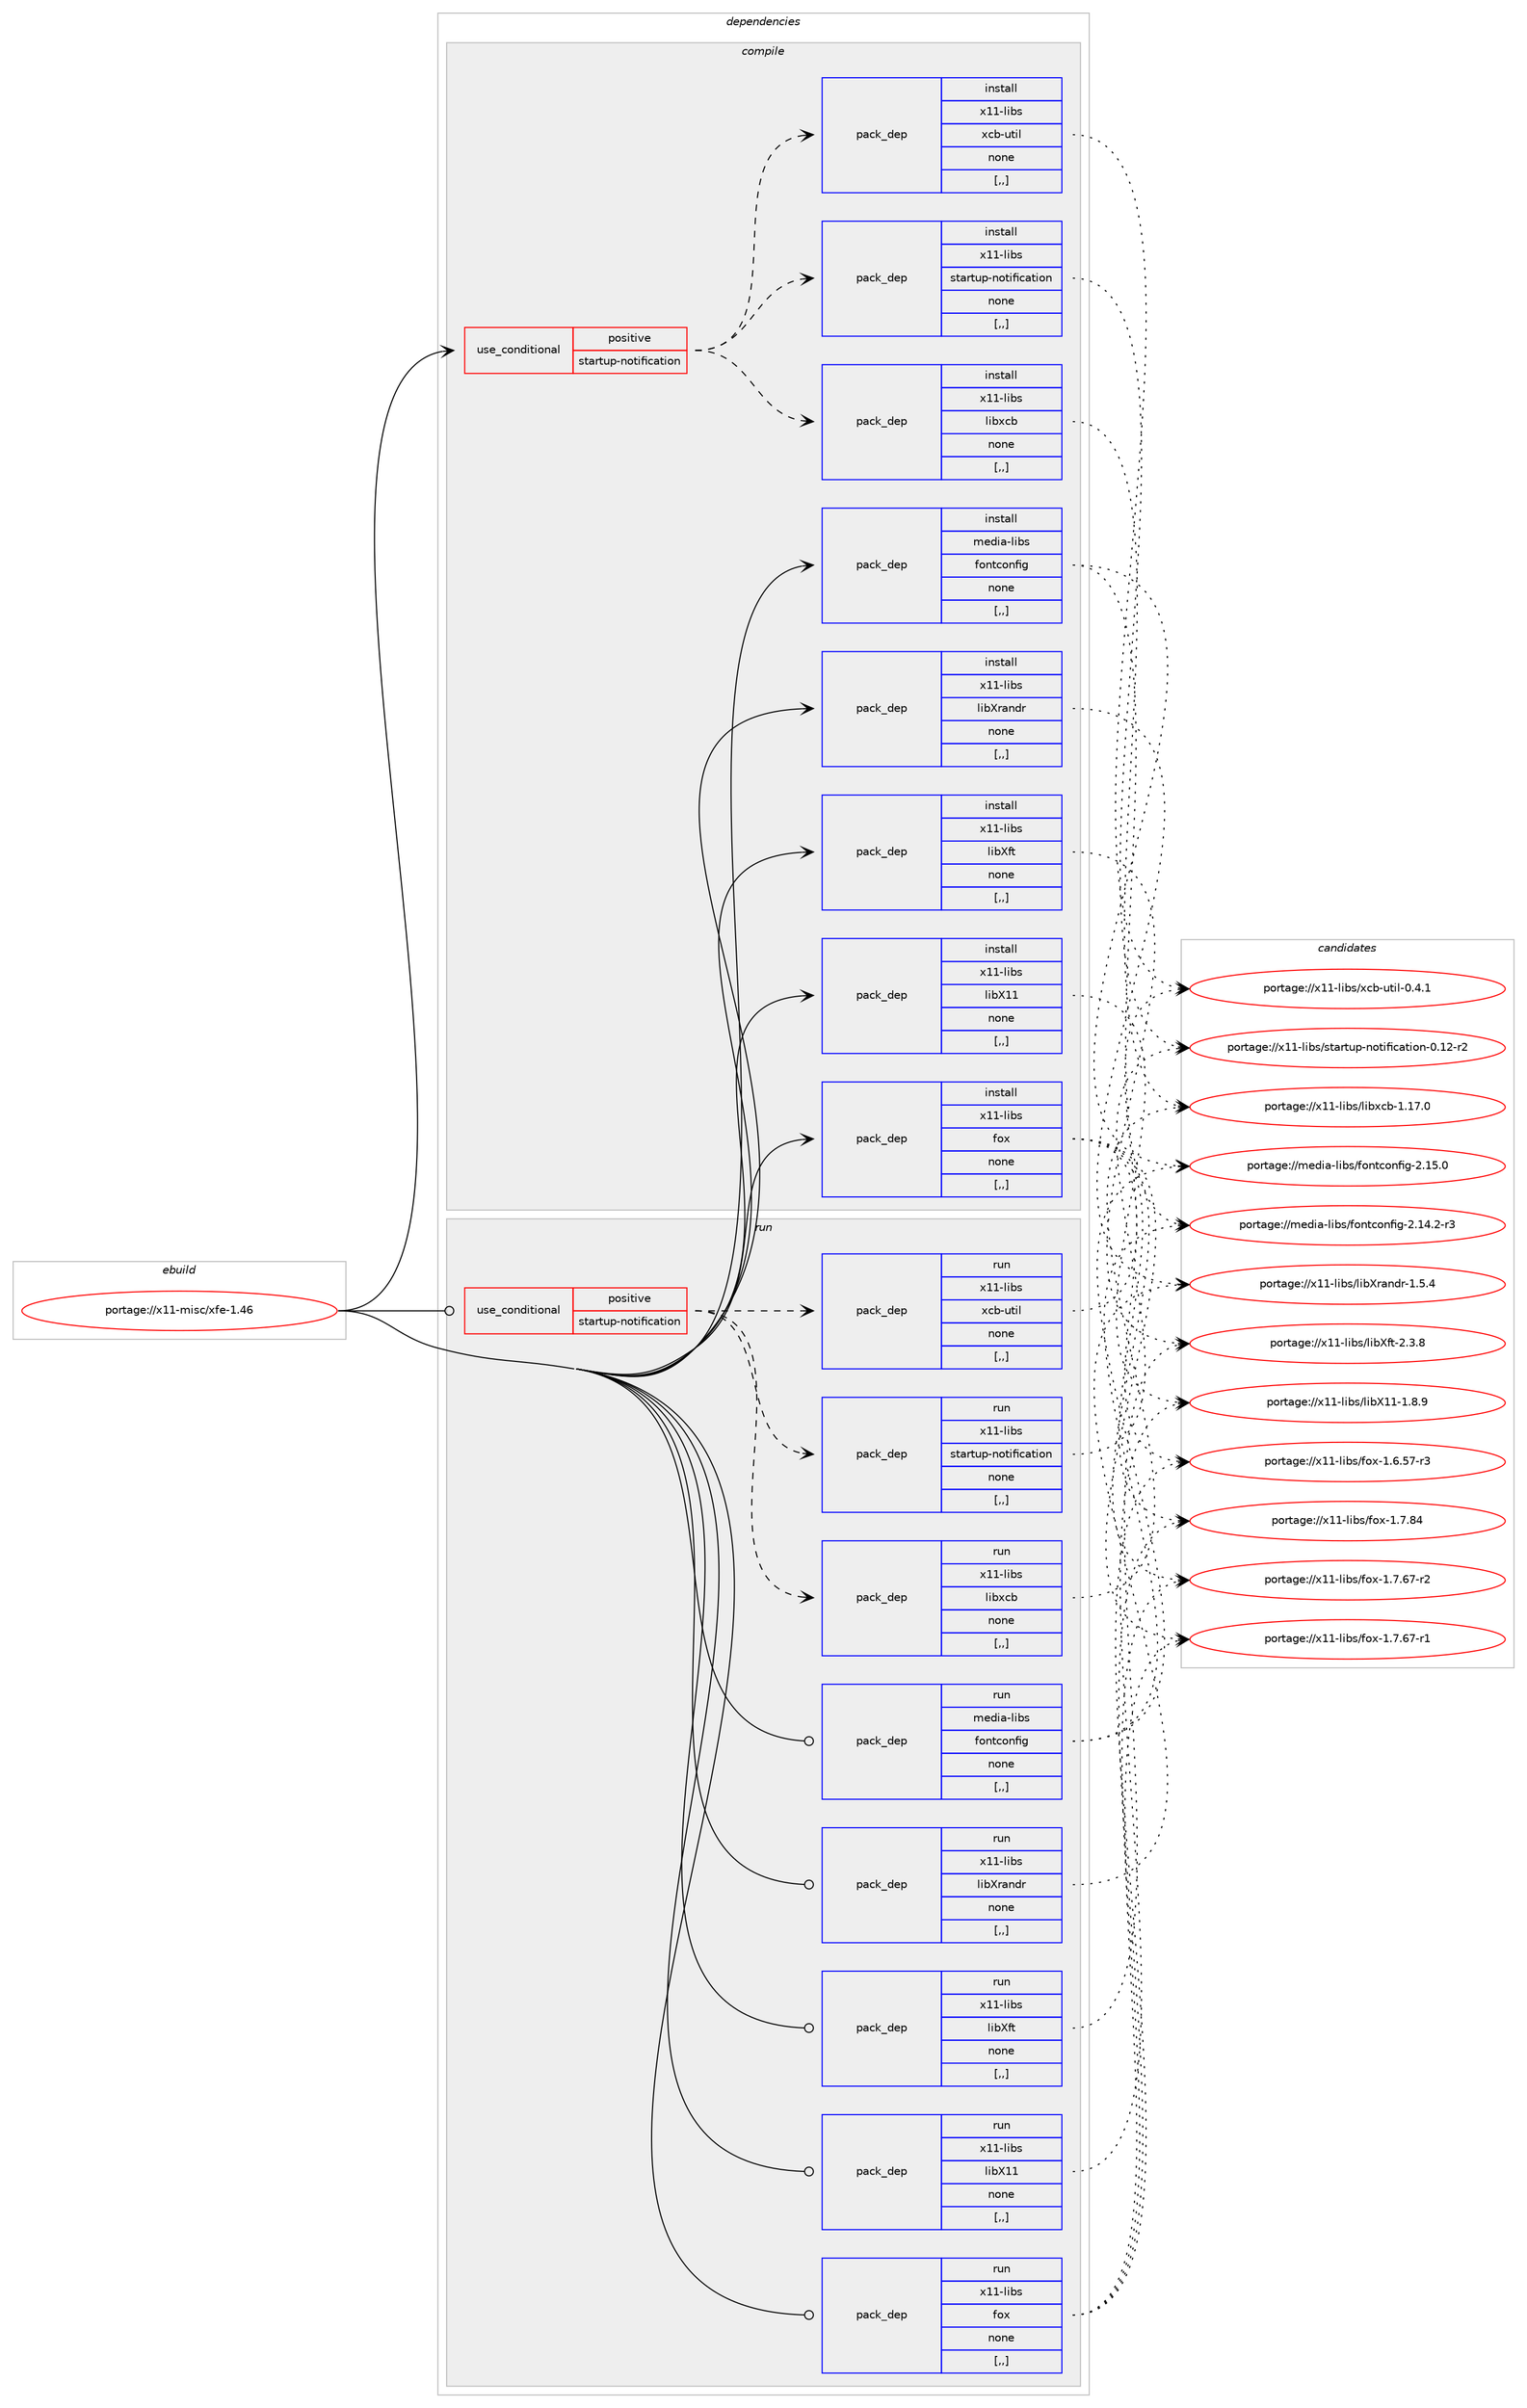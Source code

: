 digraph prolog {

# *************
# Graph options
# *************

newrank=true;
concentrate=true;
compound=true;
graph [rankdir=LR,fontname=Helvetica,fontsize=10,ranksep=1.5];#, ranksep=2.5, nodesep=0.2];
edge  [arrowhead=vee];
node  [fontname=Helvetica,fontsize=10];

# **********
# The ebuild
# **********

subgraph cluster_leftcol {
color=gray;
rank=same;
label=<<i>ebuild</i>>;
id [label="portage://x11-misc/xfe-1.46", color=red, width=4, href="../x11-misc/xfe-1.46.svg"];
}

# ****************
# The dependencies
# ****************

subgraph cluster_midcol {
color=gray;
label=<<i>dependencies</i>>;
subgraph cluster_compile {
fillcolor="#eeeeee";
style=filled;
label=<<i>compile</i>>;
subgraph cond122179 {
dependency461241 [label=<<TABLE BORDER="0" CELLBORDER="1" CELLSPACING="0" CELLPADDING="4"><TR><TD ROWSPAN="3" CELLPADDING="10">use_conditional</TD></TR><TR><TD>positive</TD></TR><TR><TD>startup-notification</TD></TR></TABLE>>, shape=none, color=red];
subgraph pack335683 {
dependency461242 [label=<<TABLE BORDER="0" CELLBORDER="1" CELLSPACING="0" CELLPADDING="4" WIDTH="220"><TR><TD ROWSPAN="6" CELLPADDING="30">pack_dep</TD></TR><TR><TD WIDTH="110">install</TD></TR><TR><TD>x11-libs</TD></TR><TR><TD>libxcb</TD></TR><TR><TD>none</TD></TR><TR><TD>[,,]</TD></TR></TABLE>>, shape=none, color=blue];
}
dependency461241:e -> dependency461242:w [weight=20,style="dashed",arrowhead="vee"];
subgraph pack335684 {
dependency461243 [label=<<TABLE BORDER="0" CELLBORDER="1" CELLSPACING="0" CELLPADDING="4" WIDTH="220"><TR><TD ROWSPAN="6" CELLPADDING="30">pack_dep</TD></TR><TR><TD WIDTH="110">install</TD></TR><TR><TD>x11-libs</TD></TR><TR><TD>startup-notification</TD></TR><TR><TD>none</TD></TR><TR><TD>[,,]</TD></TR></TABLE>>, shape=none, color=blue];
}
dependency461241:e -> dependency461243:w [weight=20,style="dashed",arrowhead="vee"];
subgraph pack335685 {
dependency461244 [label=<<TABLE BORDER="0" CELLBORDER="1" CELLSPACING="0" CELLPADDING="4" WIDTH="220"><TR><TD ROWSPAN="6" CELLPADDING="30">pack_dep</TD></TR><TR><TD WIDTH="110">install</TD></TR><TR><TD>x11-libs</TD></TR><TR><TD>xcb-util</TD></TR><TR><TD>none</TD></TR><TR><TD>[,,]</TD></TR></TABLE>>, shape=none, color=blue];
}
dependency461241:e -> dependency461244:w [weight=20,style="dashed",arrowhead="vee"];
}
id:e -> dependency461241:w [weight=20,style="solid",arrowhead="vee"];
subgraph pack335686 {
dependency461245 [label=<<TABLE BORDER="0" CELLBORDER="1" CELLSPACING="0" CELLPADDING="4" WIDTH="220"><TR><TD ROWSPAN="6" CELLPADDING="30">pack_dep</TD></TR><TR><TD WIDTH="110">install</TD></TR><TR><TD>media-libs</TD></TR><TR><TD>fontconfig</TD></TR><TR><TD>none</TD></TR><TR><TD>[,,]</TD></TR></TABLE>>, shape=none, color=blue];
}
id:e -> dependency461245:w [weight=20,style="solid",arrowhead="vee"];
subgraph pack335687 {
dependency461246 [label=<<TABLE BORDER="0" CELLBORDER="1" CELLSPACING="0" CELLPADDING="4" WIDTH="220"><TR><TD ROWSPAN="6" CELLPADDING="30">pack_dep</TD></TR><TR><TD WIDTH="110">install</TD></TR><TR><TD>x11-libs</TD></TR><TR><TD>fox</TD></TR><TR><TD>none</TD></TR><TR><TD>[,,]</TD></TR></TABLE>>, shape=none, color=blue];
}
id:e -> dependency461246:w [weight=20,style="solid",arrowhead="vee"];
subgraph pack335688 {
dependency461247 [label=<<TABLE BORDER="0" CELLBORDER="1" CELLSPACING="0" CELLPADDING="4" WIDTH="220"><TR><TD ROWSPAN="6" CELLPADDING="30">pack_dep</TD></TR><TR><TD WIDTH="110">install</TD></TR><TR><TD>x11-libs</TD></TR><TR><TD>libX11</TD></TR><TR><TD>none</TD></TR><TR><TD>[,,]</TD></TR></TABLE>>, shape=none, color=blue];
}
id:e -> dependency461247:w [weight=20,style="solid",arrowhead="vee"];
subgraph pack335689 {
dependency461248 [label=<<TABLE BORDER="0" CELLBORDER="1" CELLSPACING="0" CELLPADDING="4" WIDTH="220"><TR><TD ROWSPAN="6" CELLPADDING="30">pack_dep</TD></TR><TR><TD WIDTH="110">install</TD></TR><TR><TD>x11-libs</TD></TR><TR><TD>libXft</TD></TR><TR><TD>none</TD></TR><TR><TD>[,,]</TD></TR></TABLE>>, shape=none, color=blue];
}
id:e -> dependency461248:w [weight=20,style="solid",arrowhead="vee"];
subgraph pack335690 {
dependency461249 [label=<<TABLE BORDER="0" CELLBORDER="1" CELLSPACING="0" CELLPADDING="4" WIDTH="220"><TR><TD ROWSPAN="6" CELLPADDING="30">pack_dep</TD></TR><TR><TD WIDTH="110">install</TD></TR><TR><TD>x11-libs</TD></TR><TR><TD>libXrandr</TD></TR><TR><TD>none</TD></TR><TR><TD>[,,]</TD></TR></TABLE>>, shape=none, color=blue];
}
id:e -> dependency461249:w [weight=20,style="solid",arrowhead="vee"];
}
subgraph cluster_compileandrun {
fillcolor="#eeeeee";
style=filled;
label=<<i>compile and run</i>>;
}
subgraph cluster_run {
fillcolor="#eeeeee";
style=filled;
label=<<i>run</i>>;
subgraph cond122180 {
dependency461250 [label=<<TABLE BORDER="0" CELLBORDER="1" CELLSPACING="0" CELLPADDING="4"><TR><TD ROWSPAN="3" CELLPADDING="10">use_conditional</TD></TR><TR><TD>positive</TD></TR><TR><TD>startup-notification</TD></TR></TABLE>>, shape=none, color=red];
subgraph pack335691 {
dependency461251 [label=<<TABLE BORDER="0" CELLBORDER="1" CELLSPACING="0" CELLPADDING="4" WIDTH="220"><TR><TD ROWSPAN="6" CELLPADDING="30">pack_dep</TD></TR><TR><TD WIDTH="110">run</TD></TR><TR><TD>x11-libs</TD></TR><TR><TD>libxcb</TD></TR><TR><TD>none</TD></TR><TR><TD>[,,]</TD></TR></TABLE>>, shape=none, color=blue];
}
dependency461250:e -> dependency461251:w [weight=20,style="dashed",arrowhead="vee"];
subgraph pack335692 {
dependency461252 [label=<<TABLE BORDER="0" CELLBORDER="1" CELLSPACING="0" CELLPADDING="4" WIDTH="220"><TR><TD ROWSPAN="6" CELLPADDING="30">pack_dep</TD></TR><TR><TD WIDTH="110">run</TD></TR><TR><TD>x11-libs</TD></TR><TR><TD>startup-notification</TD></TR><TR><TD>none</TD></TR><TR><TD>[,,]</TD></TR></TABLE>>, shape=none, color=blue];
}
dependency461250:e -> dependency461252:w [weight=20,style="dashed",arrowhead="vee"];
subgraph pack335693 {
dependency461253 [label=<<TABLE BORDER="0" CELLBORDER="1" CELLSPACING="0" CELLPADDING="4" WIDTH="220"><TR><TD ROWSPAN="6" CELLPADDING="30">pack_dep</TD></TR><TR><TD WIDTH="110">run</TD></TR><TR><TD>x11-libs</TD></TR><TR><TD>xcb-util</TD></TR><TR><TD>none</TD></TR><TR><TD>[,,]</TD></TR></TABLE>>, shape=none, color=blue];
}
dependency461250:e -> dependency461253:w [weight=20,style="dashed",arrowhead="vee"];
}
id:e -> dependency461250:w [weight=20,style="solid",arrowhead="odot"];
subgraph pack335694 {
dependency461254 [label=<<TABLE BORDER="0" CELLBORDER="1" CELLSPACING="0" CELLPADDING="4" WIDTH="220"><TR><TD ROWSPAN="6" CELLPADDING="30">pack_dep</TD></TR><TR><TD WIDTH="110">run</TD></TR><TR><TD>media-libs</TD></TR><TR><TD>fontconfig</TD></TR><TR><TD>none</TD></TR><TR><TD>[,,]</TD></TR></TABLE>>, shape=none, color=blue];
}
id:e -> dependency461254:w [weight=20,style="solid",arrowhead="odot"];
subgraph pack335695 {
dependency461255 [label=<<TABLE BORDER="0" CELLBORDER="1" CELLSPACING="0" CELLPADDING="4" WIDTH="220"><TR><TD ROWSPAN="6" CELLPADDING="30">pack_dep</TD></TR><TR><TD WIDTH="110">run</TD></TR><TR><TD>x11-libs</TD></TR><TR><TD>fox</TD></TR><TR><TD>none</TD></TR><TR><TD>[,,]</TD></TR></TABLE>>, shape=none, color=blue];
}
id:e -> dependency461255:w [weight=20,style="solid",arrowhead="odot"];
subgraph pack335696 {
dependency461256 [label=<<TABLE BORDER="0" CELLBORDER="1" CELLSPACING="0" CELLPADDING="4" WIDTH="220"><TR><TD ROWSPAN="6" CELLPADDING="30">pack_dep</TD></TR><TR><TD WIDTH="110">run</TD></TR><TR><TD>x11-libs</TD></TR><TR><TD>libX11</TD></TR><TR><TD>none</TD></TR><TR><TD>[,,]</TD></TR></TABLE>>, shape=none, color=blue];
}
id:e -> dependency461256:w [weight=20,style="solid",arrowhead="odot"];
subgraph pack335697 {
dependency461257 [label=<<TABLE BORDER="0" CELLBORDER="1" CELLSPACING="0" CELLPADDING="4" WIDTH="220"><TR><TD ROWSPAN="6" CELLPADDING="30">pack_dep</TD></TR><TR><TD WIDTH="110">run</TD></TR><TR><TD>x11-libs</TD></TR><TR><TD>libXft</TD></TR><TR><TD>none</TD></TR><TR><TD>[,,]</TD></TR></TABLE>>, shape=none, color=blue];
}
id:e -> dependency461257:w [weight=20,style="solid",arrowhead="odot"];
subgraph pack335698 {
dependency461258 [label=<<TABLE BORDER="0" CELLBORDER="1" CELLSPACING="0" CELLPADDING="4" WIDTH="220"><TR><TD ROWSPAN="6" CELLPADDING="30">pack_dep</TD></TR><TR><TD WIDTH="110">run</TD></TR><TR><TD>x11-libs</TD></TR><TR><TD>libXrandr</TD></TR><TR><TD>none</TD></TR><TR><TD>[,,]</TD></TR></TABLE>>, shape=none, color=blue];
}
id:e -> dependency461258:w [weight=20,style="solid",arrowhead="odot"];
}
}

# **************
# The candidates
# **************

subgraph cluster_choices {
rank=same;
color=gray;
label=<<i>candidates</i>>;

subgraph choice335683 {
color=black;
nodesep=1;
choice120494945108105981154710810598120999845494649554648 [label="portage://x11-libs/libxcb-1.17.0", color=red, width=4,href="../x11-libs/libxcb-1.17.0.svg"];
dependency461242:e -> choice120494945108105981154710810598120999845494649554648:w [style=dotted,weight="100"];
}
subgraph choice335684 {
color=black;
nodesep=1;
choice12049494510810598115471151169711411611711245110111116105102105999711610511111045484649504511450 [label="portage://x11-libs/startup-notification-0.12-r2", color=red, width=4,href="../x11-libs/startup-notification-0.12-r2.svg"];
dependency461243:e -> choice12049494510810598115471151169711411611711245110111116105102105999711610511111045484649504511450:w [style=dotted,weight="100"];
}
subgraph choice335685 {
color=black;
nodesep=1;
choice1204949451081059811547120999845117116105108454846524649 [label="portage://x11-libs/xcb-util-0.4.1", color=red, width=4,href="../x11-libs/xcb-util-0.4.1.svg"];
dependency461244:e -> choice1204949451081059811547120999845117116105108454846524649:w [style=dotted,weight="100"];
}
subgraph choice335686 {
color=black;
nodesep=1;
choice109101100105974510810598115471021111101169911111010210510345504649534648 [label="portage://media-libs/fontconfig-2.15.0", color=red, width=4,href="../media-libs/fontconfig-2.15.0.svg"];
choice1091011001059745108105981154710211111011699111110102105103455046495246504511451 [label="portage://media-libs/fontconfig-2.14.2-r3", color=red, width=4,href="../media-libs/fontconfig-2.14.2-r3.svg"];
dependency461245:e -> choice109101100105974510810598115471021111101169911111010210510345504649534648:w [style=dotted,weight="100"];
dependency461245:e -> choice1091011001059745108105981154710211111011699111110102105103455046495246504511451:w [style=dotted,weight="100"];
}
subgraph choice335687 {
color=black;
nodesep=1;
choice120494945108105981154710211112045494655465652 [label="portage://x11-libs/fox-1.7.84", color=red, width=4,href="../x11-libs/fox-1.7.84.svg"];
choice1204949451081059811547102111120454946554654554511450 [label="portage://x11-libs/fox-1.7.67-r2", color=red, width=4,href="../x11-libs/fox-1.7.67-r2.svg"];
choice1204949451081059811547102111120454946554654554511449 [label="portage://x11-libs/fox-1.7.67-r1", color=red, width=4,href="../x11-libs/fox-1.7.67-r1.svg"];
choice1204949451081059811547102111120454946544653554511451 [label="portage://x11-libs/fox-1.6.57-r3", color=red, width=4,href="../x11-libs/fox-1.6.57-r3.svg"];
dependency461246:e -> choice120494945108105981154710211112045494655465652:w [style=dotted,weight="100"];
dependency461246:e -> choice1204949451081059811547102111120454946554654554511450:w [style=dotted,weight="100"];
dependency461246:e -> choice1204949451081059811547102111120454946554654554511449:w [style=dotted,weight="100"];
dependency461246:e -> choice1204949451081059811547102111120454946544653554511451:w [style=dotted,weight="100"];
}
subgraph choice335688 {
color=black;
nodesep=1;
choice120494945108105981154710810598884949454946564657 [label="portage://x11-libs/libX11-1.8.9", color=red, width=4,href="../x11-libs/libX11-1.8.9.svg"];
dependency461247:e -> choice120494945108105981154710810598884949454946564657:w [style=dotted,weight="100"];
}
subgraph choice335689 {
color=black;
nodesep=1;
choice12049494510810598115471081059888102116455046514656 [label="portage://x11-libs/libXft-2.3.8", color=red, width=4,href="../x11-libs/libXft-2.3.8.svg"];
dependency461248:e -> choice12049494510810598115471081059888102116455046514656:w [style=dotted,weight="100"];
}
subgraph choice335690 {
color=black;
nodesep=1;
choice1204949451081059811547108105988811497110100114454946534652 [label="portage://x11-libs/libXrandr-1.5.4", color=red, width=4,href="../x11-libs/libXrandr-1.5.4.svg"];
dependency461249:e -> choice1204949451081059811547108105988811497110100114454946534652:w [style=dotted,weight="100"];
}
subgraph choice335691 {
color=black;
nodesep=1;
choice120494945108105981154710810598120999845494649554648 [label="portage://x11-libs/libxcb-1.17.0", color=red, width=4,href="../x11-libs/libxcb-1.17.0.svg"];
dependency461251:e -> choice120494945108105981154710810598120999845494649554648:w [style=dotted,weight="100"];
}
subgraph choice335692 {
color=black;
nodesep=1;
choice12049494510810598115471151169711411611711245110111116105102105999711610511111045484649504511450 [label="portage://x11-libs/startup-notification-0.12-r2", color=red, width=4,href="../x11-libs/startup-notification-0.12-r2.svg"];
dependency461252:e -> choice12049494510810598115471151169711411611711245110111116105102105999711610511111045484649504511450:w [style=dotted,weight="100"];
}
subgraph choice335693 {
color=black;
nodesep=1;
choice1204949451081059811547120999845117116105108454846524649 [label="portage://x11-libs/xcb-util-0.4.1", color=red, width=4,href="../x11-libs/xcb-util-0.4.1.svg"];
dependency461253:e -> choice1204949451081059811547120999845117116105108454846524649:w [style=dotted,weight="100"];
}
subgraph choice335694 {
color=black;
nodesep=1;
choice109101100105974510810598115471021111101169911111010210510345504649534648 [label="portage://media-libs/fontconfig-2.15.0", color=red, width=4,href="../media-libs/fontconfig-2.15.0.svg"];
choice1091011001059745108105981154710211111011699111110102105103455046495246504511451 [label="portage://media-libs/fontconfig-2.14.2-r3", color=red, width=4,href="../media-libs/fontconfig-2.14.2-r3.svg"];
dependency461254:e -> choice109101100105974510810598115471021111101169911111010210510345504649534648:w [style=dotted,weight="100"];
dependency461254:e -> choice1091011001059745108105981154710211111011699111110102105103455046495246504511451:w [style=dotted,weight="100"];
}
subgraph choice335695 {
color=black;
nodesep=1;
choice120494945108105981154710211112045494655465652 [label="portage://x11-libs/fox-1.7.84", color=red, width=4,href="../x11-libs/fox-1.7.84.svg"];
choice1204949451081059811547102111120454946554654554511450 [label="portage://x11-libs/fox-1.7.67-r2", color=red, width=4,href="../x11-libs/fox-1.7.67-r2.svg"];
choice1204949451081059811547102111120454946554654554511449 [label="portage://x11-libs/fox-1.7.67-r1", color=red, width=4,href="../x11-libs/fox-1.7.67-r1.svg"];
choice1204949451081059811547102111120454946544653554511451 [label="portage://x11-libs/fox-1.6.57-r3", color=red, width=4,href="../x11-libs/fox-1.6.57-r3.svg"];
dependency461255:e -> choice120494945108105981154710211112045494655465652:w [style=dotted,weight="100"];
dependency461255:e -> choice1204949451081059811547102111120454946554654554511450:w [style=dotted,weight="100"];
dependency461255:e -> choice1204949451081059811547102111120454946554654554511449:w [style=dotted,weight="100"];
dependency461255:e -> choice1204949451081059811547102111120454946544653554511451:w [style=dotted,weight="100"];
}
subgraph choice335696 {
color=black;
nodesep=1;
choice120494945108105981154710810598884949454946564657 [label="portage://x11-libs/libX11-1.8.9", color=red, width=4,href="../x11-libs/libX11-1.8.9.svg"];
dependency461256:e -> choice120494945108105981154710810598884949454946564657:w [style=dotted,weight="100"];
}
subgraph choice335697 {
color=black;
nodesep=1;
choice12049494510810598115471081059888102116455046514656 [label="portage://x11-libs/libXft-2.3.8", color=red, width=4,href="../x11-libs/libXft-2.3.8.svg"];
dependency461257:e -> choice12049494510810598115471081059888102116455046514656:w [style=dotted,weight="100"];
}
subgraph choice335698 {
color=black;
nodesep=1;
choice1204949451081059811547108105988811497110100114454946534652 [label="portage://x11-libs/libXrandr-1.5.4", color=red, width=4,href="../x11-libs/libXrandr-1.5.4.svg"];
dependency461258:e -> choice1204949451081059811547108105988811497110100114454946534652:w [style=dotted,weight="100"];
}
}

}

